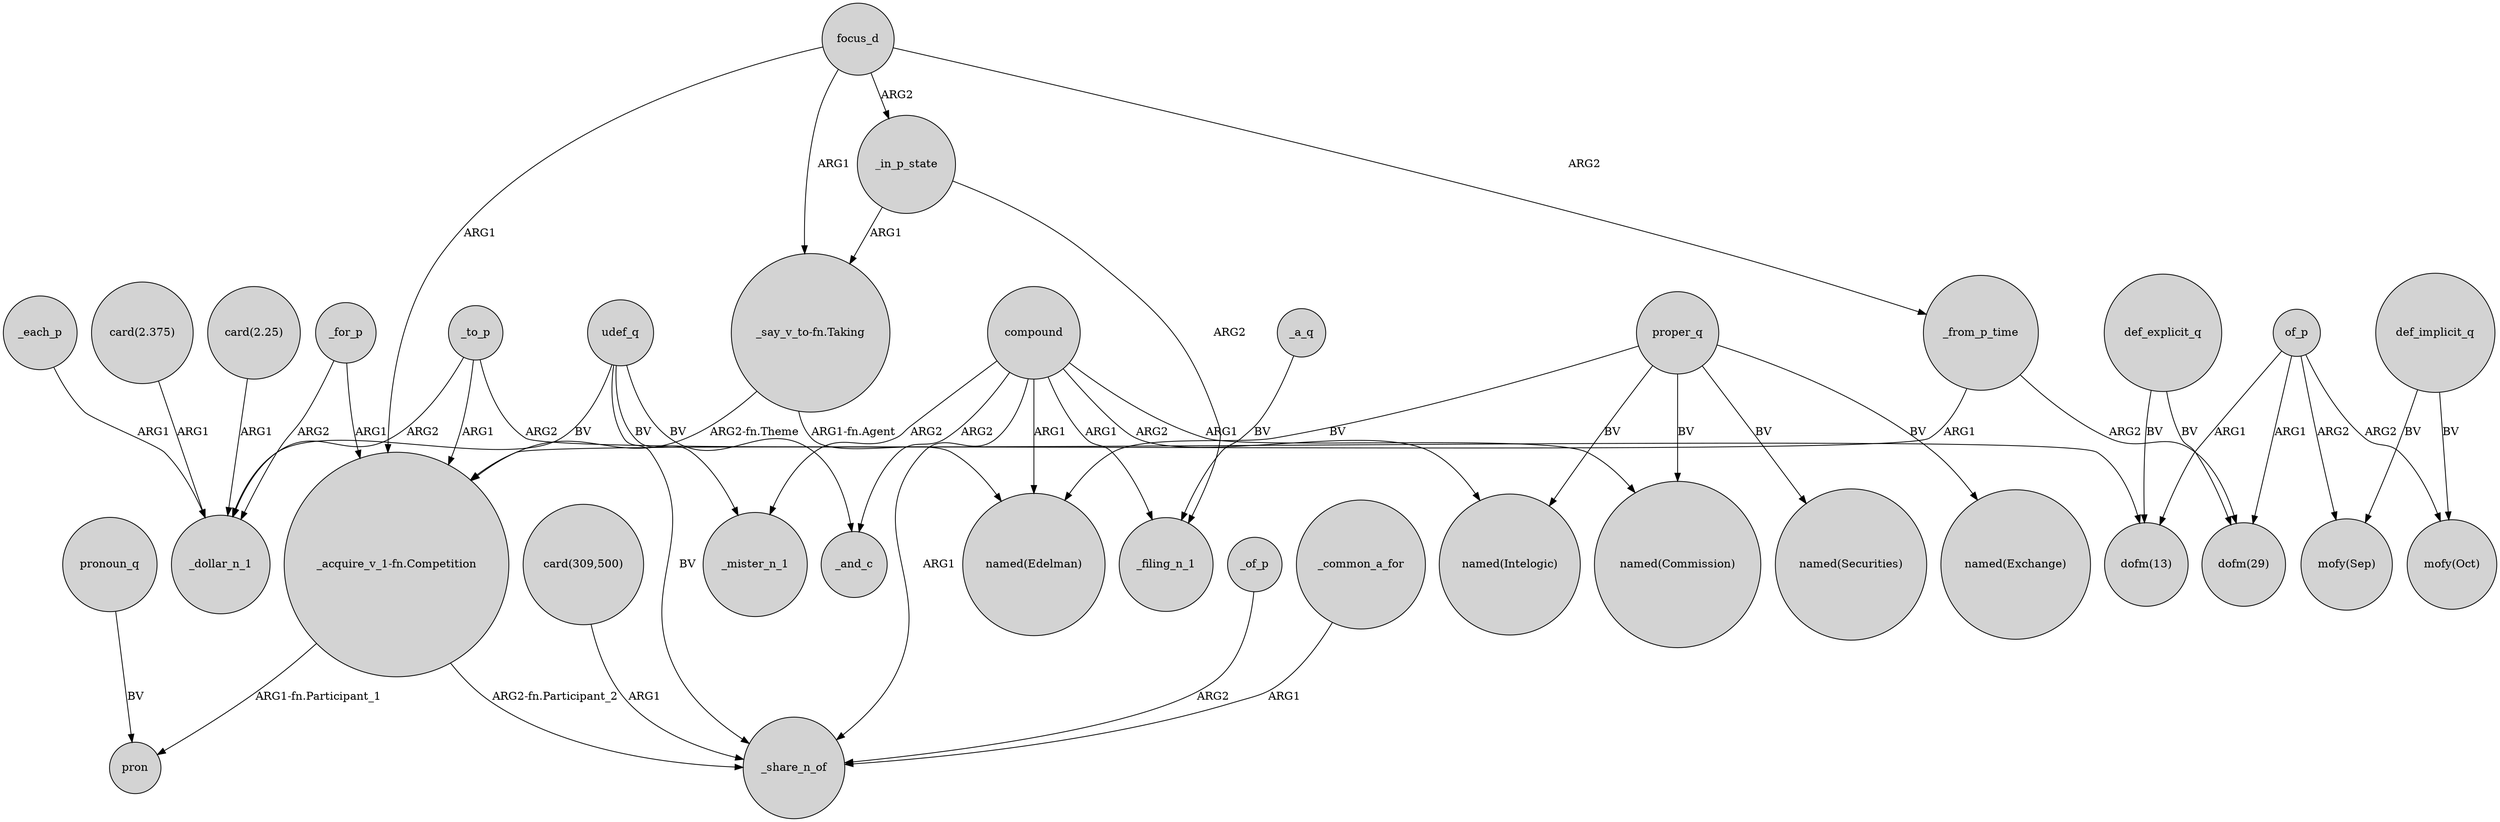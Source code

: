 digraph {
	node [shape=circle style=filled]
	_to_p -> "_acquire_v_1-fn.Competition" [label=ARG1]
	compound -> _mister_n_1 [label=ARG2]
	focus_d -> _in_p_state [label=ARG2]
	_from_p_time -> "dofm(29)" [label=ARG2]
	_in_p_state -> "_say_v_to-fn.Taking" [label=ARG1]
	compound -> "named(Commission)" [label=ARG1]
	proper_q -> "named(Securities)" [label=BV]
	"_acquire_v_1-fn.Competition" -> pron [label="ARG1-fn.Participant_1"]
	"card(2.25)" -> _dollar_n_1 [label=ARG1]
	focus_d -> "_say_v_to-fn.Taking" [label=ARG1]
	compound -> _share_n_of [label=ARG1]
	of_p -> "mofy(Oct)" [label=ARG2]
	"card(309,500)" -> _share_n_of [label=ARG1]
	_of_p -> _share_n_of [label=ARG2]
	"_say_v_to-fn.Taking" -> "named(Edelman)" [label="ARG1-fn.Agent"]
	_to_p -> "dofm(13)" [label=ARG2]
	of_p -> "dofm(29)" [label=ARG1]
	def_implicit_q -> "mofy(Sep)" [label=BV]
	_common_a_for -> _share_n_of [label=ARG1]
	"_acquire_v_1-fn.Competition" -> _share_n_of [label="ARG2-fn.Participant_2"]
	compound -> _filing_n_1 [label=ARG1]
	_to_p -> _dollar_n_1 [label=ARG2]
	def_explicit_q -> "dofm(13)" [label=BV]
	udef_q -> _mister_n_1 [label=BV]
	of_p -> "dofm(13)" [label=ARG1]
	proper_q -> "named(Exchange)" [label=BV]
	_for_p -> "_acquire_v_1-fn.Competition" [label=ARG1]
	of_p -> "mofy(Sep)" [label=ARG2]
	proper_q -> "named(Commission)" [label=BV]
	compound -> _and_c [label=ARG2]
	_a_q -> _filing_n_1 [label=BV]
	udef_q -> _and_c [label=BV]
	def_explicit_q -> "dofm(29)" [label=BV]
	"card(2.375)" -> _dollar_n_1 [label=ARG1]
	pronoun_q -> pron [label=BV]
	compound -> "named(Edelman)" [label=ARG1]
	_for_p -> _dollar_n_1 [label=ARG2]
	udef_q -> _share_n_of [label=BV]
	udef_q -> _dollar_n_1 [label=BV]
	"_say_v_to-fn.Taking" -> "_acquire_v_1-fn.Competition" [label="ARG2-fn.Theme"]
	compound -> "named(Intelogic)" [label=ARG2]
	def_implicit_q -> "mofy(Oct)" [label=BV]
	_in_p_state -> _filing_n_1 [label=ARG2]
	_each_p -> _dollar_n_1 [label=ARG1]
	proper_q -> "named(Edelman)" [label=BV]
	focus_d -> _from_p_time [label=ARG2]
	_from_p_time -> "_acquire_v_1-fn.Competition" [label=ARG1]
	focus_d -> "_acquire_v_1-fn.Competition" [label=ARG1]
	proper_q -> "named(Intelogic)" [label=BV]
}
